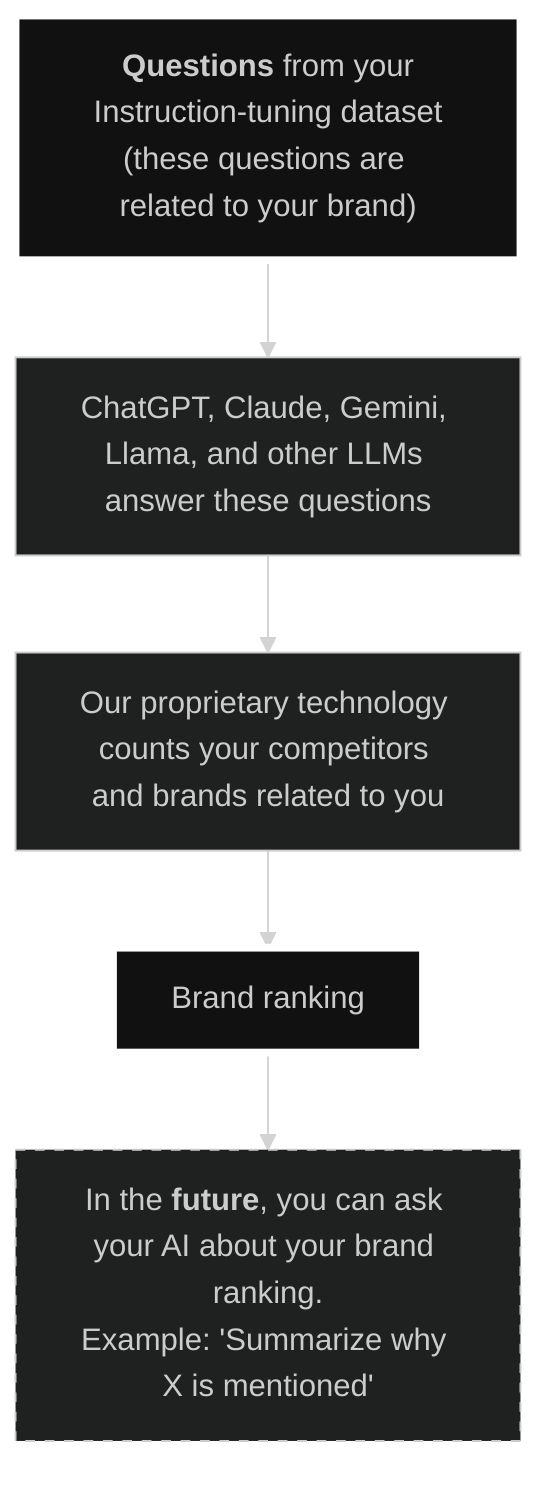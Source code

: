 %%{init: {'theme':'dark', 'themeVariables': {'background': '#212121'}}}%%
graph TD

questions["<b>Questions</b> from your<br/>Instruction-tuning dataset<br/>(these questions are related to your brand)"]
llm_answers["ChatGPT, Claude, Gemini, Llama, and other LLMs answer these questions"]
count_brand_mentions["Our proprietary technology counts your competitors and brands related to you"]
brand_ranking["Brand ranking"]
competition_rag["In the <b>future</b>, you can ask your AI about your brand ranking.<br/>Example: 'Summarize why X is mentioned'"]

questions --> llm_answers
llm_answers --> count_brand_mentions
count_brand_mentions --> brand_ranking
brand_ranking --> competition_rag

style questions stroke:#ffffff,stroke-width:4px,fill:#111111
style brand_ranking stroke:#ffffff,stroke-width:4px,fill:#111111
style competition_rag stroke-dasharray: 5, 5